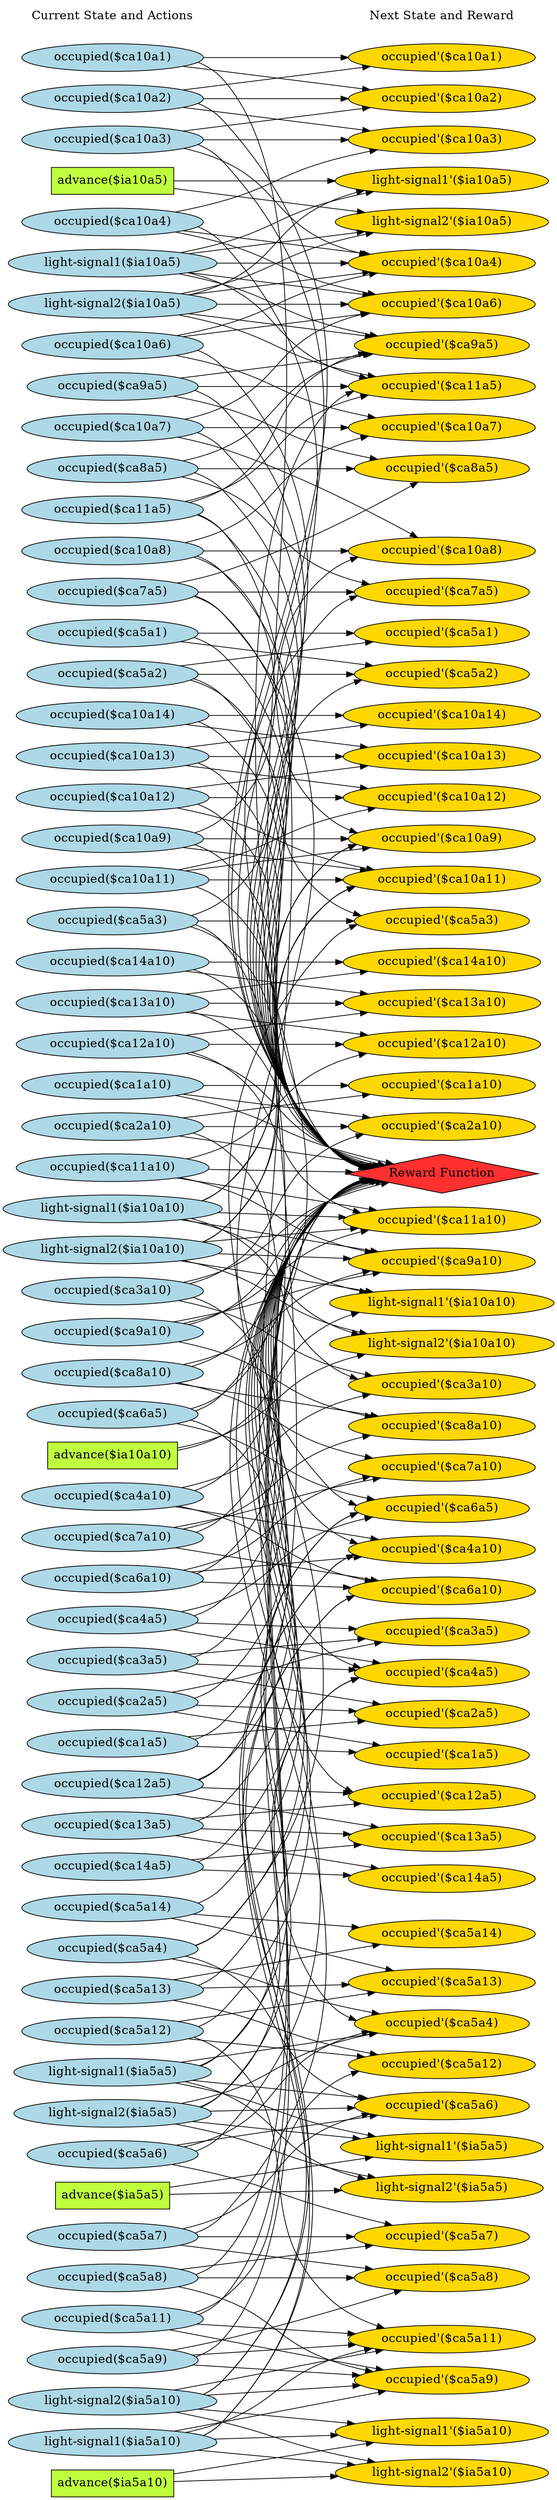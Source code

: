 digraph G {
	graph [bb="0,0,635.59,3328",
		fontname=Helvetica,
		fontsize=16,
		rankdir=LR,
		ranksep=2.00,
		ratio=auto,
		size=600
	];
	node [fontsize=16,
		label="\N"
	];
	{
		graph [rank=same];
		"occupied($ca10a4)"		 [color=black,
			fillcolor=lightblue,
			height=0.51069,
			pos="118.79,2928",
			shape=ellipse,
			style=filled,
			width=2.7106];
		"occupied($ca4a5)"		 [color=black,
			fillcolor=lightblue,
			height=0.51069,
			pos="118.79,1003",
			shape=ellipse,
			style=filled,
			width=2.5534];
		"occupied($ca5a2)"		 [color=black,
			fillcolor=lightblue,
			height=0.51069,
			pos="118.79,2488",
			shape=ellipse,
			style=filled,
			width=2.5534];
		"occupied($ca10a12)"		 [color=black,
			fillcolor=lightblue,
			height=0.51069,
			pos="118.79,2268",
			shape=ellipse,
			style=filled,
			width=2.8677];
		"occupied($ca10a3)"		 [color=black,
			fillcolor=lightblue,
			height=0.51069,
			pos="118.79,3038",
			shape=ellipse,
			style=filled,
			width=2.7106];
		"occupied($ca2a10)"		 [color=black,
			fillcolor=lightblue,
			height=0.51069,
			pos="118.79,2983",
			shape=ellipse,
			style=filled,
			width=2.7106];
		"occupied($ca7a10)"		 [color=black,
			fillcolor=lightblue,
			height=0.51069,
			pos="118.79,730",
			shape=ellipse,
			style=filled,
			width=2.7106];
		"occupied($ca10a11)"		 [color=black,
			fillcolor=lightblue,
			height=0.51069,
			pos="118.79,1223",
			shape=ellipse,
			style=filled,
			width=2.8677];
		"occupied($ca1a5)"		 [color=black,
			fillcolor=lightblue,
			height=0.51069,
			pos="118.79,457",
			shape=ellipse,
			style=filled,
			width=2.5534];
		"occupied($ca5a1)"		 [color=black,
			fillcolor=lightblue,
			height=0.51069,
			pos="118.79,2543",
			shape=ellipse,
			style=filled,
			width=2.5534];
		"occupied($ca9a10)"		 [color=black,
			fillcolor=lightblue,
			height=0.51069,
			pos="118.79,237",
			shape=ellipse,
			style=filled,
			width=2.7106];
		"occupied($ca9a5)"		 [color=black,
			fillcolor=lightblue,
			height=0.51069,
			pos="118.79,2708",
			shape=ellipse,
			style=filled,
			width=2.5534];
		"occupied($ca5a9)"		 [color=black,
			fillcolor=lightblue,
			height=0.51069,
			pos="118.79,1333",
			shape=ellipse,
			style=filled,
			width=2.5534];
		"advance($ia10a10)"		 [color=black,
			fillcolor=olivedrab1,
			height=0.5,
			pos="118.79,18",
			shape=box,
			style=filled,
			width=1.9167];
		"occupied($ca5a14)"		 [color=black,
			fillcolor=lightblue,
			height=0.51069,
			pos="118.79,2213",
			shape=ellipse,
			style=filled,
			width=2.7106];
		"occupied($ca10a6)"		 [color=black,
			fillcolor=lightblue,
			height=0.51069,
			pos="118.79,2763",
			shape=ellipse,
			style=filled,
			width=2.7106];
		"occupied($ca12a10)"		 [color=black,
			fillcolor=lightblue,
			height=0.51069,
			pos="118.79,292",
			shape=ellipse,
			style=filled,
			width=2.8677];
		"Current State and Actions"		 [color=black,
			fillcolor=white,
			height=0.5,
			pos="118.79,3310",
			shape=plaintext,
			style=bold,
			width=2.5139];
		"occupied($ca13a5)"		 [color=black,
			fillcolor=lightblue,
			height=0.51069,
			pos="118.79,1773",
			shape=ellipse,
			style=filled,
			width=2.7106];
		"occupied($ca10a14)"		 [color=black,
			fillcolor=lightblue,
			height=0.51069,
			pos="118.79,2433",
			shape=ellipse,
			style=filled,
			width=2.8677];
		"occupied($ca6a10)"		 [color=black,
			fillcolor=lightblue,
			height=0.51069,
			pos="118.79,895",
			shape=ellipse,
			style=filled,
			width=2.7106];
		"occupied($ca6a5)"		 [color=black,
			fillcolor=lightblue,
			height=0.51069,
			pos="118.79,1498",
			shape=ellipse,
			style=filled,
			width=2.5534];
		"light-signal2($ia5a5)"		 [color=black,
			fillcolor=lightblue,
			height=0.51069,
			pos="118.79,1168",
			shape=ellipse,
			style=filled,
			width=2.9856];
		"occupied($ca5a8)"		 [color=black,
			fillcolor=lightblue,
			height=0.51069,
			pos="118.79,1388",
			shape=ellipse,
			style=filled,
			width=2.5534];
		"occupied($ca14a10)"		 [color=black,
			fillcolor=lightblue,
			height=0.51069,
			pos="118.79,402",
			shape=ellipse,
			style=filled,
			width=2.8677];
		"light-signal1($ia10a5)"		 [color=black,
			fillcolor=lightblue,
			height=0.51069,
			pos="118.79,2818",
			shape=ellipse,
			style=filled,
			width=3.1427];
		"occupied($ca5a13)"		 [color=black,
			fillcolor=lightblue,
			height=0.51069,
			pos="118.79,2158",
			shape=ellipse,
			style=filled,
			width=2.7106];
		"occupied($ca10a7)"		 [color=black,
			fillcolor=lightblue,
			height=0.51069,
			pos="118.79,2323",
			shape=ellipse,
			style=filled,
			width=2.7106];
		"occupied($ca4a10)"		 [color=black,
			fillcolor=lightblue,
			height=0.51069,
			pos="118.79,1113",
			shape=ellipse,
			style=filled,
			width=2.7106];
		"occupied($ca10a13)"		 [color=black,
			fillcolor=lightblue,
			height=0.51069,
			pos="118.79,2378",
			shape=ellipse,
			style=filled,
			width=2.8677];
		"occupied($ca3a5)"		 [color=black,
			fillcolor=lightblue,
			height=0.51069,
			pos="118.79,622",
			shape=ellipse,
			style=filled,
			width=2.5534];
		"occupied($ca5a7)"		 [color=black,
			fillcolor=lightblue,
			height=0.51069,
			pos="118.79,1553",
			shape=ellipse,
			style=filled,
			width=2.5534];
		"occupied($ca5a12)"		 [color=black,
			fillcolor=lightblue,
			height=0.51069,
			pos="118.79,1938",
			shape=ellipse,
			style=filled,
			width=2.7106];
		"occupied($ca1a10)"		 [color=black,
			fillcolor=lightblue,
			height=0.51069,
			pos="118.79,3146",
			shape=ellipse,
			style=filled,
			width=2.7106];
		"occupied($ca11a5)"		 [color=black,
			fillcolor=lightblue,
			height=0.51069,
			pos="118.79,2653",
			shape=ellipse,
			style=filled,
			width=2.7106];
		"occupied($ca10a8)"		 [color=black,
			fillcolor=lightblue,
			height=0.51069,
			pos="118.79,1828",
			shape=ellipse,
			style=filled,
			width=2.7106];
		"light-signal2($ia10a5)"		 [color=black,
			fillcolor=lightblue,
			height=0.51069,
			pos="118.79,2873",
			shape=ellipse,
			style=filled,
			width=3.1427];
		"light-signal1($ia5a5)"		 [color=black,
			fillcolor=lightblue,
			height=0.51069,
			pos="118.79,1278",
			shape=ellipse,
			style=filled,
			width=2.9856];
		"light-signal2($ia5a10)"		 [color=black,
			fillcolor=lightblue,
			height=0.51069,
			pos="118.79,785",
			shape=ellipse,
			style=filled,
			width=3.1427];
		"occupied($ca5a6)"		 [color=black,
			fillcolor=lightblue,
			height=0.51069,
			pos="118.79,1608",
			shape=ellipse,
			style=filled,
			width=2.5534];
		"occupied($ca8a5)"		 [color=black,
			fillcolor=lightblue,
			height=0.51069,
			pos="118.79,2598",
			shape=ellipse,
			style=filled,
			width=2.5534];
		"occupied($ca5a11)"		 [color=black,
			fillcolor=lightblue,
			height=0.51069,
			pos="118.79,1443",
			shape=ellipse,
			style=filled,
			width=2.7106];
		"advance($ia5a5)"		 [color=black,
			fillcolor=olivedrab1,
			height=0.5,
			pos="118.79,949",
			shape=box,
			style=filled,
			width=1.6944];
		"occupied($ca8a10)"		 [color=black,
			fillcolor=lightblue,
			height=0.51069,
			pos="118.79,567",
			shape=ellipse,
			style=filled,
			width=2.7106];
		"occupied($ca10a9)"		 [color=black,
			fillcolor=lightblue,
			height=0.51069,
			pos="118.79,1058",
			shape=ellipse,
			style=filled,
			width=2.7106];
		"light-signal2($ia10a10)"		 [color=black,
			fillcolor=lightblue,
			height=0.51069,
			pos="118.79,72",
			shape=ellipse,
			style=filled,
			width=3.2998];
		"occupied($ca14a5)"		 [color=black,
			fillcolor=lightblue,
			height=0.51069,
			pos="118.79,1718",
			shape=ellipse,
			style=filled,
			width=2.7106];
		"light-signal1($ia5a10)"		 [color=black,
			fillcolor=lightblue,
			height=0.51069,
			pos="118.79,840",
			shape=ellipse,
			style=filled,
			width=3.1427];
		"occupied($ca11a10)"		 [color=black,
			fillcolor=lightblue,
			height=0.51069,
			pos="118.79,182",
			shape=ellipse,
			style=filled,
			width=2.8677];
		"advance($ia5a10)"		 [color=black,
			fillcolor=olivedrab1,
			height=0.5,
			pos="118.79,676",
			shape=box,
			style=filled,
			width=1.8056];
		"occupied($ca2a5)"		 [color=black,
			fillcolor=lightblue,
			height=0.51069,
			pos="118.79,512",
			shape=ellipse,
			style=filled,
			width=2.5534];
		"occupied($ca5a4)"		 [color=black,
			fillcolor=lightblue,
			height=0.51069,
			pos="118.79,1663",
			shape=ellipse,
			style=filled,
			width=2.5534];
		"advance($ia10a5)"		 [color=black,
			fillcolor=olivedrab1,
			height=0.5,
			pos="118.79,3092",
			shape=box,
			style=filled,
			width=1.8056];
		"occupied($ca10a1)"		 [color=black,
			fillcolor=lightblue,
			height=0.51069,
			pos="118.79,3256",
			shape=ellipse,
			style=filled,
			width=2.7106];
		"occupied($ca13a10)"		 [color=black,
			fillcolor=lightblue,
			height=0.51069,
			pos="118.79,347",
			shape=ellipse,
			style=filled,
			width=2.8677];
		"occupied($ca3a10)"		 [color=black,
			fillcolor=lightblue,
			height=0.51069,
			pos="118.79,1883",
			shape=ellipse,
			style=filled,
			width=2.7106];
		"occupied($ca12a5)"		 [color=black,
			fillcolor=lightblue,
			height=0.51069,
			pos="118.79,2103",
			shape=ellipse,
			style=filled,
			width=2.7106];
		"occupied($ca5a3)"		 [color=black,
			fillcolor=lightblue,
			height=0.51069,
			pos="118.79,2048",
			shape=ellipse,
			style=filled,
			width=2.5534];
		"light-signal1($ia10a10)"		 [color=black,
			fillcolor=lightblue,
			height=0.51069,
			pos="118.79,127",
			shape=ellipse,
			style=filled,
			width=3.2998];
		"occupied($ca10a2)"		 [color=black,
			fillcolor=lightblue,
			height=0.51069,
			pos="118.79,3201",
			shape=ellipse,
			style=filled,
			width=2.7106];
		"occupied($ca7a5)"		 [color=black,
			fillcolor=lightblue,
			height=0.51069,
			pos="118.79,1993",
			shape=ellipse,
			style=filled,
			width=2.5534];
	}
	{
		graph [rank=same];
		"occupied'($ca2a10)"		 [color=black,
			fillcolor=gold1,
			height=0.51069,
			pos="508.59,2983",
			shape=ellipse,
			style=filled,
			width=2.7695];
		"occupied'($ca12a5)"		 [color=black,
			fillcolor=gold1,
			height=0.51069,
			pos="508.59,2103",
			shape=ellipse,
			style=filled,
			width=2.7695];
		"occupied'($ca10a3)"		 [color=black,
			fillcolor=gold1,
			height=0.51069,
			pos="508.59,3038",
			shape=ellipse,
			style=filled,
			width=2.7695];
		"occupied'($ca12a10)"		 [color=black,
			fillcolor=gold1,
			height=0.51069,
			pos="508.59,292",
			shape=ellipse,
			style=filled,
			width=2.9266];
		"light-signal2'($ia5a5)"		 [color=black,
			fillcolor=gold1,
			height=0.51069,
			pos="508.59,1154",
			shape=ellipse,
			style=filled,
			width=3.0445];
		"Next State and Reward"		 [color=black,
			fillcolor=white,
			height=0.5,
			pos="508.59,3310",
			shape=plaintext,
			style=bold,
			width=2.25];
		"occupied'($ca5a2)"		 [color=black,
			fillcolor=gold1,
			height=0.51069,
			pos="508.59,2488",
			shape=ellipse,
			style=filled,
			width=2.6124];
		"occupied'($ca4a5)"		 [color=black,
			fillcolor=gold1,
			height=0.51069,
			pos="508.59,1209",
			shape=ellipse,
			style=filled,
			width=2.6124];
		"occupied'($ca4a10)"		 [color=black,
			fillcolor=gold1,
			height=0.51069,
			pos="508.59,1044",
			shape=ellipse,
			style=filled,
			width=2.7695];
		"occupied'($ca10a2)"		 [color=black,
			fillcolor=gold1,
			height=0.51069,
			pos="508.59,3201",
			shape=ellipse,
			style=filled,
			width=2.7695];
		"light-signal2'($ia10a10)"		 [color=black,
			fillcolor=gold1,
			height=0.51069,
			pos="508.59,31",
			shape=ellipse,
			style=filled,
			width=3.3588];
		"occupied'($ca5a1)"		 [color=black,
			fillcolor=gold1,
			height=0.51069,
			pos="508.59,2543",
			shape=ellipse,
			style=filled,
			width=2.6124];
		"occupied'($ca1a5)"		 [color=black,
			fillcolor=gold1,
			height=0.51069,
			pos="508.59,457",
			shape=ellipse,
			style=filled,
			width=2.6124];
		"light-signal2'($ia10a5)"		 [color=black,
			fillcolor=gold1,
			height=0.51069,
			pos="508.59,2873",
			shape=ellipse,
			style=filled,
			width=3.2016];
		"occupied'($ca2a5)"		 [color=black,
			fillcolor=gold1,
			height=0.51069,
			pos="508.59,512",
			shape=ellipse,
			style=filled,
			width=2.6124];
		"occupied'($ca5a4)"		 [color=black,
			fillcolor=gold1,
			height=0.51069,
			pos="508.59,1594",
			shape=ellipse,
			style=filled,
			width=2.6124];
		"light-signal1'($ia10a10)"		 [color=black,
			fillcolor=gold1,
			height=0.51069,
			pos="508.59,86",
			shape=ellipse,
			style=filled,
			width=3.3588];
		"occupied'($ca9a10)"		 [color=black,
			fillcolor=gold1,
			height=0.51069,
			pos="508.59,223",
			shape=ellipse,
			style=filled,
			width=2.7695];
		"occupied'($ca13a10)"		 [color=black,
			fillcolor=gold1,
			height=0.51069,
			pos="508.59,347",
			shape=ellipse,
			style=filled,
			width=2.9266];
		"occupied'($ca10a4)"		 [color=black,
			fillcolor=gold1,
			height=0.51069,
			pos="508.59,2818",
			shape=ellipse,
			style=filled,
			width=2.7695];
		"occupied'($ca5a3)"		 [color=black,
			fillcolor=gold1,
			height=0.51069,
			pos="508.59,2048",
			shape=ellipse,
			style=filled,
			width=2.6124];
		"occupied'($ca5a11)"		 [color=black,
			fillcolor=gold1,
			height=0.51069,
			pos="508.59,1319",
			shape=ellipse,
			style=filled,
			width=2.7695];
		"occupied'($ca7a5)"		 [color=black,
			fillcolor=gold1,
			height=0.51069,
			pos="508.59,1993",
			shape=ellipse,
			style=filled,
			width=2.6124];
		"occupied'($ca7a10)"		 [color=black,
			fillcolor=gold1,
			height=0.51069,
			pos="508.59,695",
			shape=ellipse,
			style=filled,
			width=2.7695];
		"light-signal1'($ia5a10)"		 [color=black,
			fillcolor=gold1,
			height=0.51069,
			pos="508.59,805",
			shape=ellipse,
			style=filled,
			width=3.2016];
		"occupied'($ca10a14)"		 [color=black,
			fillcolor=gold1,
			height=0.51069,
			pos="508.59,2433",
			shape=ellipse,
			style=filled,
			width=2.9266];
		"occupied'($ca10a7)"		 [color=black,
			fillcolor=gold1,
			height=0.51069,
			pos="508.59,2323",
			shape=ellipse,
			style=filled,
			width=2.7695];
		"Reward Function"		 [color=black,
			fillcolor=firebrick1,
			height=0.72222,
			pos="508.59,1711",
			shape=diamond,
			style=filled,
			width=3.5278];
		"occupied'($ca1a10)"		 [color=black,
			fillcolor=gold1,
			height=0.51069,
			pos="508.59,3119",
			shape=ellipse,
			style=filled,
			width=2.7695];
		"occupied'($ca5a6)"		 [color=black,
			fillcolor=gold1,
			height=0.51069,
			pos="508.59,1484",
			shape=ellipse,
			style=filled,
			width=2.6124];
		"occupied'($ca11a10)"		 [color=black,
			fillcolor=gold1,
			height=0.51069,
			pos="508.59,168",
			shape=ellipse,
			style=filled,
			width=2.9266];
		"occupied'($ca8a5)"		 [color=black,
			fillcolor=gold1,
			height=0.51069,
			pos="508.59,2598",
			shape=ellipse,
			style=filled,
			width=2.6124];
		"occupied'($ca5a12)"		 [color=black,
			fillcolor=gold1,
			height=0.51069,
			pos="508.59,1938",
			shape=ellipse,
			style=filled,
			width=2.7695];
		"occupied'($ca13a5)"		 [color=black,
			fillcolor=gold1,
			height=0.51069,
			pos="508.59,1773",
			shape=ellipse,
			style=filled,
			width=2.7695];
		"occupied'($ca10a6)"		 [color=black,
			fillcolor=gold1,
			height=0.51069,
			pos="508.59,2763",
			shape=ellipse,
			style=filled,
			width=2.7695];
		"occupied'($ca10a13)"		 [color=black,
			fillcolor=gold1,
			height=0.51069,
			pos="508.59,2378",
			shape=ellipse,
			style=filled,
			width=2.9266];
		"light-signal2'($ia5a10)"		 [color=black,
			fillcolor=gold1,
			height=0.51069,
			pos="508.59,750",
			shape=ellipse,
			style=filled,
			width=3.2016];
		"occupied'($ca3a10)"		 [color=black,
			fillcolor=gold1,
			height=0.51069,
			pos="508.59,1883",
			shape=ellipse,
			style=filled,
			width=2.7695];
		"occupied'($ca5a13)"		 [color=black,
			fillcolor=gold1,
			height=0.51069,
			pos="508.59,2158",
			shape=ellipse,
			style=filled,
			width=2.7695];
		"occupied'($ca9a5)"		 [color=black,
			fillcolor=gold1,
			height=0.51069,
			pos="508.59,2708",
			shape=ellipse,
			style=filled,
			width=2.6124];
		"occupied'($ca5a9)"		 [color=black,
			fillcolor=gold1,
			height=0.51069,
			pos="508.59,1264",
			shape=ellipse,
			style=filled,
			width=2.6124];
		"occupied'($ca6a10)"		 [color=black,
			fillcolor=gold1,
			height=0.51069,
			pos="508.59,860",
			shape=ellipse,
			style=filled,
			width=2.7695];
		"occupied'($ca10a12)"		 [color=black,
			fillcolor=gold1,
			height=0.51069,
			pos="508.59,2268",
			shape=ellipse,
			style=filled,
			width=2.9266];
		"occupied'($ca10a1)"		 [color=black,
			fillcolor=gold1,
			height=0.51069,
			pos="508.59,3256",
			shape=ellipse,
			style=filled,
			width=2.7695];
		"occupied'($ca5a14)"		 [color=black,
			fillcolor=gold1,
			height=0.51069,
			pos="508.59,2213",
			shape=ellipse,
			style=filled,
			width=2.7695];
		"occupied'($ca14a5)"		 [color=black,
			fillcolor=gold1,
			height=0.51069,
			pos="508.59,1649",
			shape=ellipse,
			style=filled,
			width=2.7695];
		"occupied'($ca10a9)"		 [color=black,
			fillcolor=gold1,
			height=0.51069,
			pos="508.59,934",
			shape=ellipse,
			style=filled,
			width=2.7695];
		"occupied'($ca6a5)"		 [color=black,
			fillcolor=gold1,
			height=0.51069,
			pos="508.59,1374",
			shape=ellipse,
			style=filled,
			width=2.6124];
		"occupied'($ca5a8)"		 [color=black,
			fillcolor=gold1,
			height=0.51069,
			pos="508.59,1429",
			shape=ellipse,
			style=filled,
			width=2.6124];
		"occupied'($ca10a8)"		 [color=black,
			fillcolor=gold1,
			height=0.51069,
			pos="508.59,1828",
			shape=ellipse,
			style=filled,
			width=2.7695];
		"occupied'($ca10a11)"		 [color=black,
			fillcolor=gold1,
			height=0.51069,
			pos="508.59,989",
			shape=ellipse,
			style=filled,
			width=2.9266];
		"light-signal1'($ia10a5)"		 [color=black,
			fillcolor=gold1,
			height=0.51069,
			pos="508.59,2928",
			shape=ellipse,
			style=filled,
			width=3.2016];
		"occupied'($ca11a5)"		 [color=black,
			fillcolor=gold1,
			height=0.51069,
			pos="508.59,2653",
			shape=ellipse,
			style=filled,
			width=2.7695];
		"occupied'($ca8a10)"		 [color=black,
			fillcolor=gold1,
			height=0.51069,
			pos="508.59,567",
			shape=ellipse,
			style=filled,
			width=2.7695];
		"occupied'($ca14a10)"		 [color=black,
			fillcolor=gold1,
			height=0.51069,
			pos="508.59,402",
			shape=ellipse,
			style=filled,
			width=2.9266];
		"occupied'($ca3a5)"		 [color=black,
			fillcolor=gold1,
			height=0.51069,
			pos="508.59,622",
			shape=ellipse,
			style=filled,
			width=2.6124];
		"light-signal1'($ia5a5)"		 [color=black,
			fillcolor=gold1,
			height=0.51069,
			pos="508.59,1099",
			shape=ellipse,
			style=filled,
			width=3.0445];
		"occupied'($ca5a7)"		 [color=black,
			fillcolor=gold1,
			height=0.51069,
			pos="508.59,1539",
			shape=ellipse,
			style=filled,
			width=2.6124];
	}
	"occupied($ca10a4)" -> "occupied'($ca10a3)"	 [color=black,
		pos="e,439.46,3024.7 184.07,2941.7 201.55,2945.9 220.4,2950.8 237.59,2956 302.97,2975.9 316.06,2990.5 381.59,3010 396.98,3014.6 413.62,\
3018.8 429.61,3022.5",
		style=solid];
	"occupied($ca10a4)" -> "occupied'($ca10a4)"	 [color=black,
		pos="e,439.46,2831.3 184.07,2914.3 201.55,2910.1 220.4,2905.2 237.59,2900 302.97,2880.1 316.06,2865.5 381.59,2846 396.98,2841.4 413.62,\
2837.2 429.61,2833.5",
		style=solid];
	"occupied($ca10a4)" -> "Reward Function"	 [pos="e,423.73,1719.6 207.29,2920.1 218.77,2915.6 229.38,2909.2 237.59,2900 582.57,2515.1 43.895,2137.3 381.59,1746 390.33,1735.9 401.74,\
1728.5 414.11,1723.3"];
	"occupied($ca10a4)" -> "occupied'($ca10a6)"	 [color=black,
		pos="e,430.9,2774.5 192.11,2915.8 207.53,2911.8 223.42,2906.7 237.59,2900 310.19,2865.8 308.74,2824.7 381.59,2791 393.94,2785.3 407.53,\
2780.7 421.07,2777",
		style=solid];
	"occupied($ca4a5)" -> "occupied'($ca4a5)"	 [color=black,
		pos="e,429.33,1199.1 193.59,1013.7 208.76,1017.8 224.18,1023.3 237.59,1031 317.81,1076.9 301.03,1135.7 381.59,1181 393.18,1187.5 406.18,\
1192.5 419.3,1196.4",
		style=solid];
	"occupied($ca4a5)" -> "Reward Function"	 [pos="e,425.61,1701.9 203.24,1010.5 216.06,1014.9 228.14,1021.4 237.59,1031 443.85,1240.1 179.29,1463 381.59,1676 391.09,1686 403.18,1693.2 \
416.09,1698.4"];
	"occupied($ca4a5)" -> "occupied'($ca6a5)"	 [color=black,
		pos="e,422.7,1366.4 200.12,1011.7 213.65,1016 226.79,1022.1 237.59,1031 356.54,1128.7 261.93,1249.2 381.59,1346 390.84,1353.5 401.68,\
1359.1 413.05,1363.2",
		style=solid];
	"occupied($ca4a5)" -> "occupied'($ca3a5)"	 [color=black,
		pos="e,442.4,635.21 200.95,994.65 214.16,990.53 226.98,984.57 237.59,976 355.15,881.05 270.18,770.09 381.59,668 395.99,654.8 414.48,645.32 \
432.83,638.53",
		style=solid];
	"occupied($ca5a2)" -> "occupied'($ca5a2)"	 [color=black,
		pos="e,414.44,2488 211.2,2488 269.1,2488 344.1,2488 404.17,2488",
		style=solid];
	"occupied($ca5a2)" -> "occupied'($ca5a1)"	 [color=black,
		pos="e,432.06,2532.3 194.56,2498.6 259.57,2507.8 353.73,2521.2 421.79,2530.8",
		style=solid];
	"occupied($ca5a2)" -> "occupied'($ca5a3)"	 [color=black,
		pos="e,421.49,2055.1 201.25,2479.7 214.51,2475.4 227.26,2469.1 237.59,2460 374.3,2339.4 244,2195.5 381.59,2076 390.35,2068.4 400.73,2062.7 \
411.71,2058.5",
		style=solid];
	"occupied($ca5a2)" -> "Reward Function"	 [pos="e,425.09,1720.1 203.41,2480.7 216.2,2476.3 228.24,2469.7 237.59,2460 462.53,2227.2 161.06,1983 381.59,1746 390.92,1736 402.86,1728.7 \
415.65,1723.5"];
	"occupied($ca10a12)" -> "Reward Function"	 [pos="e,427.17,1720.4 207.23,2258.4 218.44,2254.1 228.98,2248.2 237.59,2240 403.31,2082.4 218.85,1906.7 381.59,1746 391.6,1736.1 404.14,\
1729 417.41,1723.8"];
	"occupied($ca10a12)" -> "occupied'($ca10a13)"	 [color=black,
		pos="e,437.82,2364.3 185.61,2282.1 202.65,2286.2 220.9,2290.9 237.59,2296 302.97,2315.9 316.06,2330.5 381.59,2350 396.39,2354.4 412.35,\
2358.5 427.78,2362",
		style=solid];
	"occupied($ca10a12)" -> "occupied'($ca10a12)"	 [color=black,
		pos="e,402.93,2268 222.19,2268 274.58,2268 338.53,2268 392.6,2268",
		style=solid];
	"occupied($ca10a12)" -> "occupied'($ca10a11)"	 [color=black,
		pos="e,412.13,996.64 209.69,2259.2 220.26,2254.7 229.97,2248.6 237.59,2240 601.48,1831.2 14.704,1423.1 381.59,1017 387.65,1010.3 394.92,\
1005 402.88,1000.9",
		style=solid];
	"occupied($ca10a3)" -> "occupied'($ca10a3)"	 [color=black,
		pos="e,408.6,3038 216.65,3038 271.89,3038 341.28,3038 398.44,3038",
		style=solid];
	"occupied($ca10a3)" -> "occupied'($ca10a2)"	 [color=black,
		pos="e,466.54,3184.3 189.93,3050.6 205.86,3054.4 222.52,3059.2 237.59,3065 306.08,3091.5 315.86,3113.3 381.59,3146 406.09,3158.2 433.93,\
3170.5 457.2,3180.4",
		style=solid];
	"occupied($ca10a3)" -> "occupied'($ca10a4)"	 [color=black,
		pos="e,425.74,2828.3 196.95,3026.9 211.08,3022.9 225.25,3017.4 237.59,3010 320.69,2960 298.12,2895.4 381.59,2846 392.16,2839.7 403.99,\
2834.9 416.05,2831.1",
		style=solid];
	"occupied($ca10a3)" -> "Reward Function"	 [pos="e,423.3,1719.7 207.38,3030.1 218.85,3025.7 229.43,3019.2 237.59,3010 612.71,2587 14.475,2176 381.59,1746 390.22,1735.9 401.5,1728.6 \
413.76,1723.3"];
	"occupied($ca2a10)" -> "occupied'($ca2a10)"	 [color=black,
		pos="e,408.6,2983 216.65,2983 271.89,2983 341.28,2983 398.44,2983",
		style=solid];
	"occupied($ca2a10)" -> "Reward Function"	 [pos="e,423.35,1719.7 207.34,2975.1 218.81,2970.6 229.41,2964.2 237.59,2955 597.64,2551 29.189,2156.7 381.59,1746 390.25,1735.9 401.54,\
1728.6 413.81,1723.3"];
	"occupied($ca2a10)" -> "occupied'($ca1a10)"	 [color=black,
		pos="e,467.59,3102.2 184.76,2996.6 202.07,3000.8 220.66,3005.6 237.59,3011 280.13,3024.5 392.7,3070.9 458.27,3098.3",
		style=solid];
	"occupied($ca2a10)" -> "occupied'($ca3a10)"	 [color=black,
		pos="e,415.45,1889.6 206.89,2975.1 218.5,2970.6 229.25,2964.2 237.59,2955 552.47,2608.2 64.169,2255.4 381.59,1911 388.48,1903.5 396.88,\
1897.8 406.05,1893.5",
		style=solid];
	"occupied($ca7a10)" -> "occupied'($ca7a10)"	 [color=black,
		pos="e,418.72,703.02 207.31,722.1 267.09,716.71 346.41,709.55 408.51,703.94",
		style=solid];
	"occupied($ca7a10)" -> "Reward Function"	 [pos="e,424.36,1702.2 206.74,738.05 218.37,742.5 229.17,748.9 237.59,758 518.04,1061.2 106.88,1367.6 381.59,1676 390.55,1686.1 402.14,\
1693.3 414.64,1698.6"];
	"occupied($ca7a10)" -> "occupied'($ca6a10)"	 [color=black,
		pos="e,435.71,847.36 187.59,743.16 204.18,747.19 221.72,752.13 237.59,758 305.08,782.95 313.91,807.55 381.59,832 395.68,837.09 411,841.43 \
425.95,845.07",
		style=solid];
	"occupied($ca7a10)" -> "occupied'($ca8a10)"	 [color=black,
		pos="e,430.93,578.59 193.64,718.06 208.57,714.28 223.88,709.36 237.59,703 310.16,669.33 308.91,628.43 381.59,595 393.96,589.31 407.55,\
584.75 421.09,581.09",
		style=solid];
	"occupied($ca10a11)" -> "Reward Function"	 [pos="e,428.21,1701.4 206.61,1232.8 217.98,1237.1 228.73,1242.9 237.59,1251 385.03,1385.3 236.69,1539 381.59,1676 392.04,1685.9 405.04,\
1693 418.69,1698.2"];
	"occupied($ca10a11)" -> "occupied'($ca10a12)"	 [color=black,
		pos="e,412.67,2260.3 209.18,1231.9 219.9,1236.3 229.78,1242.5 237.59,1251 537.43,1578.7 79.345,1914.5 381.59,2240 387.79,2246.7 395.21,\
2251.9 403.29,2256.1",
		style=solid];
	"occupied($ca10a11)" -> "occupied'($ca10a9)"	 [color=black,
		pos="e,422.31,943.22 202.31,1212.2 214.86,1208.1 227.11,1202.6 237.59,1195 336.29,1123.7 282.36,1032.5 381.59,962 390.91,955.37 401.53,\
950.28 412.55,946.36",
		style=solid];
	"occupied($ca10a11)" -> "occupied'($ca10a11)"	 [color=black,
		pos="e,422.51,999.69 199.66,1211.6 212.95,1207.6 226.12,1202.2 237.59,1195 323.69,1140.8 295.08,1070.6 381.59,1017 391.16,1011.1 401.84,\
1006.4 412.81,1002.7",
		style=solid];
	"occupied($ca1a5)" -> "occupied'($ca1a5)"	 [color=black,
		pos="e,414.44,457 211.2,457 269.1,457 344.1,457 404.17,457",
		style=solid];
	"occupied($ca1a5)" -> "occupied'($ca2a5)"	 [color=black,
		pos="e,432.06,501.29 194.56,467.6 259.57,476.82 353.73,490.18 421.79,499.83",
		style=solid];
	"occupied($ca1a5)" -> "Reward Function"	 [pos="e,423.37,1702.3 204.36,463.8 216.97,468.3 228.7,475.04 237.59,485 592.71,882.72 34.003,1271.7 381.59,1676 390.26,1686.1 401.55,1693.4 \
413.82,1698.6"];
	"occupied($ca5a1)" -> "occupied'($ca5a2)"	 [color=black,
		pos="e,432.06,2498.7 194.56,2532.4 259.57,2523.2 353.73,2509.8 421.79,2500.2",
		style=solid];
	"occupied($ca5a1)" -> "occupied'($ca5a1)"	 [color=black,
		pos="e,414.44,2543 211.2,2543 269.1,2543 344.1,2543 404.17,2543",
		style=solid];
	"occupied($ca5a1)" -> "Reward Function"	 [pos="e,424.96,1719.9 203.52,2535.8 216.31,2531.4 228.31,2524.7 237.59,2515 477.46,2263.3 146.49,2002.2 381.59,1746 390.85,1735.9 402.75,\
1728.6 415.53,1723.4"];
	"occupied($ca9a10)" -> "occupied'($ca9a10)"	 [color=black,
		pos="e,410.57,226.5 215.16,233.56 271.22,231.53 342.25,228.97 400.27,226.87",
		style=solid];
	"occupied($ca9a10)" -> "Reward Function"	 [pos="e,423.19,1702.4 207.48,244.77 218.93,249.27 229.48,255.75 237.59,265 653.04,739.1 -24.881,1194.2 381.59,1676 390.16,1686.2 401.41,\
1693.5 413.66,1698.8"];
	"occupied($ca9a10)" -> "occupied'($ca11a10)"	 [color=black,
		pos="e,434.1,181.08 190.47,224.42 256.27,212.72 354.39,195.26 424.04,182.87",
		style=solid];
	"occupied($ca9a10)" -> "occupied'($ca8a10)"	 [color=black,
		pos="e,420.83,558.17 201.56,246.8 214.48,250.97 227.04,256.81 237.59,265 346.26,349.36 272.3,455.44 381.59,539 390.47,545.79 400.67,551 \
411.35,554.98",
		style=solid];
	"occupied($ca9a5)" -> "Reward Function"	 [pos="e,424.33,1719.8 204.09,2701 216.73,2696.5 228.54,2689.8 237.59,2680 522.41,2371.3 102.62,2060 381.59,1746 390.54,1735.9 402.12,1728.6 \
414.62,1723.4"];
	"occupied($ca9a5)" -> "occupied'($ca8a5)"	 [color=black,
		pos="e,441.42,2610.9 182.54,2694.6 200.45,2690.4 219.89,2685.4 237.59,2680 302.97,2660.1 316.06,2645.5 381.59,2626 397.51,2621.3 414.77,\
2616.9 431.27,2613.2",
		style=solid];
	"occupied($ca9a5)" -> "occupied'($ca9a5)"	 [color=black,
		pos="e,414.44,2708 211.2,2708 269.1,2708 344.1,2708 404.17,2708",
		style=solid];
	"occupied($ca9a5)" -> "occupied'($ca11a5)"	 [color=black,
		pos="e,429.05,2664.1 194.56,2697.4 258.62,2688.3 351.01,2675.2 418.81,2665.6",
		style=solid];
	"occupied($ca5a9)" -> "occupied'($ca5a11)"	 [color=black,
		pos="e,410.67,1322.5 209.74,1329.8 266.63,1327.7 340.48,1325 400.41,1322.9",
		style=solid];
	"occupied($ca5a9)" -> "Reward Function"	 [pos="e,430.73,1700.9 200.12,1341.7 213.65,1346 226.79,1352.1 237.59,1361 356.54,1458.7 264.5,1576.1 381.59,1676 392.88,1685.6 406.63,\
1692.6 420.84,1697.7"];
	"occupied($ca5a9)" -> "occupied'($ca5a9)"	 [color=black,
		pos="e,438.53,1276.3 188.23,1320.8 255.38,1308.9 357.7,1290.7 428.35,1278.1",
		style=solid];
	"occupied($ca5a9)" -> "occupied'($ca5a8)"	 [color=black,
		pos="e,443.98,1415.5 179.83,1346.8 198.38,1351.2 218.86,1356.2 237.59,1361 301.91,1377.6 317.15,1384.9 381.59,1401 398.49,1405.2 416.75,\
1409.5 433.97,1413.3",
		style=solid];
	"advance($ia10a10)" -> "light-signal2'($ia10a10)"	 [color=black,
		pos="e,390.43,27.072 188.23,20.294 241.27,22.072 316.27,24.586 380.26,26.732",
		style=solid];
	"advance($ia10a10)" -> "light-signal1'($ia10a10)"	 [color=black,
		pos="e,428.47,72.127 188.23,30.001 252.27,41.23 348.31,58.07 418.34,70.35",
		style=solid];
	"occupied($ca5a14)" -> "Reward Function"	 [pos="e,427.8,1720.6 204.28,2204.1 216.52,2199.8 228.15,2193.7 237.59,2185 388.72,2046 233.09,1887.8 381.59,1746 391.93,1736.1 404.8,1729 \
418.34,1723.8"];
	"occupied($ca5a14)" -> "occupied'($ca5a13)"	 [color=black,
		pos="e,429.18,2169.1 197.34,2202 261.36,2192.9 352.23,2180 419.08,2170.6",
		style=solid];
	"occupied($ca5a14)" -> "occupied'($ca5a14)"	 [color=black,
		pos="e,408.6,2213 216.65,2213 271.89,2213 341.28,2213 398.44,2213",
		style=solid];
	"occupied($ca10a6)" -> "occupied'($ca10a4)"	 [color=black,
		pos="e,429.18,2806.9 197.34,2774 261.36,2783.1 352.23,2796 419.08,2805.4",
		style=solid];
	"occupied($ca10a6)" -> "occupied'($ca10a7)"	 [color=black,
		pos="e,418.57,2331.1 203.67,2753.9 216.06,2749.6 227.89,2743.6 237.59,2735 374.3,2614.4 244,2470.5 381.59,2351 389.6,2344 398.96,2338.7 \
408.9,2334.6",
		style=solid];
	"occupied($ca10a6)" -> "Reward Function"	 [pos="e,423.93,1719.8 206.83,2755 218.45,2750.6 229.22,2744.1 237.59,2735 537.43,2407.3 87.956,2079.3 381.59,1746 390.44,1736 401.9,1728.7 \
414.29,1723.4"];
	"occupied($ca10a6)" -> "occupied'($ca10a6)"	 [color=black,
		pos="e,408.6,2763 216.65,2763 271.89,2763 341.28,2763 398.44,2763",
		style=solid];
	"occupied($ca12a10)" -> "occupied'($ca12a10)"	 [color=black,
		pos="e,402.93,292 222.19,292 274.58,292 338.53,292 392.6,292",
		style=solid];
	"occupied($ca12a10)" -> "occupied'($ca13a10)"	 [color=black,
		pos="e,426.34,335.48 200.15,303.4 263.13,312.33 350.81,324.76 416.42,334.07",
		style=solid];
	"occupied($ca12a10)" -> "Reward Function"	 [pos="e,423.23,1702.4 209.78,300.75 220.34,305.19 230.02,311.4 237.59,320 637.95,774.99 -10.151,1213.6 381.59,1676 390.18,1686.1 401.44,\
1693.5 413.69,1698.8"];
	"occupied($ca12a10)" -> "occupied'($ca11a10)"	 [color=black,
		pos="e,435.19,181.2 188.08,278.31 204.48,274.33 221.82,269.53 237.59,264 304.38,240.58 314.63,218.93 381.59,196 395.45,191.25 410.46,\
187.1 425.12,183.55",
		style=solid];
	"Current State and Actions" -> "Next State and Reward"	 [color=black,
		pos="e,427.35,3310 209.74,3310 272.05,3310 354.7,3310 417.12,3310",
		style=invis];
	"occupied($ca13a5)" -> "occupied'($ca12a5)"	 [color=black,
		pos="e,420.83,2094.2 201.56,1782.8 214.48,1787 227.04,1792.8 237.59,1801 346.26,1885.4 272.3,1991.4 381.59,2075 390.47,2081.8 400.67,\
2087 411.35,2091",
		style=solid];
	"occupied($ca13a5)" -> "Reward Function"	 [pos="e,436.63,1722.3 193.65,1761.2 260.25,1750.5 358.02,1734.9 426.71,1723.9"];
	"occupied($ca13a5)" -> "occupied'($ca13a5)"	 [color=black,
		pos="e,408.6,1773 216.65,1773 271.89,1773 341.28,1773 398.44,1773",
		style=solid];
	"occupied($ca13a5)" -> "occupied'($ca14a5)"	 [color=black,
		pos="e,435.16,1661.5 186.55,1759.7 203.41,1755.7 221.34,1750.7 237.59,1745 304.49,1721.3 314.43,1698.9 381.59,1676 395.44,1671.3 410.43,\
1667.2 425.09,1663.8",
		style=solid];
	"occupied($ca10a14)" -> "occupied'($ca10a14)"	 [color=black,
		pos="e,402.93,2433 222.19,2433 274.58,2433 338.53,2433 392.6,2433",
		style=solid];
	"occupied($ca10a14)" -> "Reward Function"	 [pos="e,425.57,1720.1 208.34,2423.7 219.25,2419.4 229.41,2413.3 237.59,2405 447.64,2191.1 175.6,1963.8 381.59,1746 391.07,1736 403.14,\
1728.7 416.05,1723.5"];
	"occupied($ca10a14)" -> "occupied'($ca10a13)"	 [color=black,
		pos="e,426.34,2389.5 200.15,2421.6 263.13,2412.7 350.81,2400.2 416.42,2390.9",
		style=solid];
	"occupied($ca6a10)" -> "occupied'($ca4a10)"	 [color=black,
		pos="e,432.58,1032 191.77,907.25 207.21,911.05 223.2,915.89 237.59,922 307.93,951.89 311.15,986.34 381.59,1016 394.47,1021.4 408.55,1025.9 \
422.48,1029.5",
		style=solid];
	"occupied($ca6a10)" -> "occupied'($ca7a10)"	 [color=black,
		pos="e,427.14,705.74 195.33,883.58 209.9,879.6 224.65,874.23 237.59,867 316.61,822.86 302.25,766.55 381.59,723 392.59,716.96 404.82,712.22 \
417.2,708.5",
		style=solid];
	"occupied($ca6a10)" -> "Reward Function"	 [pos="e,424.99,1702 207.33,902.86 218.66,907.17 229.22,913.31 237.59,922 474.37,1167.6 150.47,1425 381.59,1676 390.87,1686.1 402.78,1693.4 \
415.56,1698.6"];
	"occupied($ca6a10)" -> "occupied'($ca6a10)"	 [color=black,
		pos="e,418.72,868.02 207.31,887.1 267.09,881.71 346.41,874.55 408.51,868.94",
		style=solid];
	"occupied($ca6a5)" -> "occupied'($ca4a5)"	 [color=black,
		pos="e,424.95,1217.5 198.01,1488.5 212.05,1484.4 225.91,1478.4 237.59,1470 336.29,1398.7 282.36,1307.5 381.59,1237 391.68,1229.8 403.28,\
1224.4 415.27,1220.4",
		style=solid];
	"occupied($ca6a5)" -> "occupied'($ca7a5)"	 [color=black,
		pos="e,420.83,1986.1 201.87,1506.1 214.99,1510.4 227.53,1516.8 237.59,1526 388.72,1665 229.43,1827.1 381.59,1965 390.13,1972.7 400.32,\
1978.5 411.16,1982.8",
		style=solid];
	"occupied($ca6a5)" -> "Reward Function"	 [pos="e,439.16,1699.1 193.59,1508.7 208.76,1512.8 224.18,1518.3 237.59,1526 317.81,1571.9 302.25,1628.6 381.59,1676 396.17,1684.7 412.99,\
1691.3 429.5,1696.3"];
	"occupied($ca6a5)" -> "occupied'($ca6a5)"	 [color=black,
		pos="e,438.81,1386.4 184.68,1485.1 202.08,1481 220.73,1475.9 237.59,1470 304.38,1446.6 314.63,1424.9 381.59,1402 396.69,1396.8 413.14,\
1392.4 429.02,1388.6",
		style=solid];
	"light-signal2($ia5a5)" -> "light-signal2'($ia5a5)"	 [color=black,
		pos="e,401.28,1157.8 224.23,1164.2 275.75,1162.4 338.08,1160.1 391.14,1158.2",
		style=solid];
	"light-signal2($ia5a5)" -> "occupied'($ca4a5)"	 [color=black,
		pos="e,425.49,1200.3 210.71,1177.6 272.32,1184.1 353.46,1192.7 415.34,1199.2",
		style=solid];
	"light-signal2($ia5a5)" -> "occupied'($ca5a4)"	 [color=black,
		pos="e,421.92,1586.8 207.19,1178.5 218.27,1182.7 228.79,1188.3 237.59,1196 370.66,1311.9 247.67,1451.1 381.59,1566 390.56,1573.7 401.18,\
1579.4 412.39,1583.6",
		style=solid];
	"light-signal2($ia5a5)" -> "occupied'($ca5a6)"	 [color=black,
		pos="e,423.94,1475.8 204.76,1179.1 216.52,1183.2 227.88,1188.6 237.59,1196 342.81,1275.9 275.78,1376.9 381.59,1456 391.26,1463.2 402.45,\
1468.7 414.09,1472.7",
		style=solid];
	"light-signal2($ia5a5)" -> "occupied'($ca6a5)"	 [color=black,
		pos="e,429.33,1364.1 199.17,1180.3 212.5,1184.2 225.82,1189.3 237.59,1196 317.81,1241.9 301.03,1300.7 381.59,1346 393.18,1352.5 406.18,\
1357.5 419.3,1361.4",
		style=solid];
	"light-signal2($ia5a5)" -> "light-signal1'($ia5a5)"	 [color=black,
		pos="e,432.87,1112.3 194.11,1154.8 259.51,1143.1 354.69,1126.2 422.99,1114.1",
		style=solid];
	"occupied($ca5a8)" -> "Reward Function"	 [pos="e,432.34,1700.5 198.65,1397.1 212.55,1401.3 226.2,1407.4 237.59,1416 342.81,1495.9 277.88,1594.2 381.59,1676 393.58,1685.5 407.97,\
1692.4 422.66,1697.4"];
	"occupied($ca5a8)" -> "occupied'($ca5a9)"	 [color=black,
		pos="e,438.81,1276.4 184.68,1375.1 202.08,1371 220.73,1365.9 237.59,1360 304.38,1336.6 314.63,1314.9 381.59,1292 396.69,1286.8 413.14,\
1282.4 429.02,1278.6",
		style=solid];
	"occupied($ca5a8)" -> "occupied'($ca5a8)"	 [color=black,
		pos="e,425.53,1420.3 200.62,1396.5 263.19,1403.2 349.93,1412.3 415.24,1419.2",
		style=solid];
	"occupied($ca5a8)" -> "occupied'($ca5a7)"	 [color=black,
		pos="e,434.88,1527.6 188.38,1400 204.86,1404.1 222.15,1409.3 237.59,1416 307.96,1446.4 311,1481.1 381.59,1511 395.17,1516.8 410.09,1521.4 \
424.77,1525.1",
		style=solid];
	"occupied($ca14a10)" -> "occupied'($ca13a10)"	 [color=black,
		pos="e,426.34,358.52 200.15,390.6 263.13,381.67 350.81,369.24 416.42,359.93",
		style=solid];
	"occupied($ca14a10)" -> "Reward Function"	 [pos="e,423.32,1702.3 209.71,410.81 220.27,415.25 229.98,421.43 237.59,430 607.78,846.8 19.292,1252.3 381.59,1676 390.23,1686.1 401.51,\
1693.4 413.78,1698.7"];
	"occupied($ca14a10)" -> "occupied'($ca14a10)"	 [color=black,
		pos="e,402.93,402 222.19,402 274.58,402 338.53,402 392.6,402",
		style=solid];
	"light-signal1($ia10a5)" -> "light-signal2'($ia10a5)"	 [color=black,
		pos="e,421.68,2860.8 204.9,2830.1 265.95,2838.7 348.29,2850.4 411.67,2859.4",
		style=solid];
	"light-signal1($ia10a5)" -> "occupied'($ca10a4)"	 [color=black,
		pos="e,408.86,2818 231.96,2818 284.39,2818 346.57,2818 398.6,2818",
		style=solid];
	"light-signal1($ia10a5)" -> "occupied'($ca10a6)"	 [color=black,
		pos="e,428.95,2774.2 204.9,2805.9 268.28,2796.9 354.6,2784.7 418.84,2775.6",
		style=solid];
	"light-signal1($ia10a5)" -> "occupied'($ca9a5)"	 [color=black,
		pos="e,441.42,2720.9 187.77,2803.4 204.19,2799.4 221.6,2794.9 237.59,2790 302.97,2770.1 316.06,2755.5 381.59,2736 397.51,2731.3 414.77,\
2726.9 431.27,2723.2",
		style=solid];
	"light-signal1($ia10a5)" -> "light-signal1'($ia10a5)"	 [color=black,
		pos="e,435.18,2913.7 187.77,2832.6 204.19,2836.6 221.6,2841.1 237.59,2846 302.97,2865.9 316.06,2880.5 381.59,2900 395.55,2904.1 410.55,\
2908 425.15,2911.4",
		style=solid];
	"light-signal1($ia10a5)" -> "occupied'($ca11a5)"	 [color=black,
		pos="e,430.9,2664.5 196.78,2804.6 210.71,2800.8 224.85,2796 237.59,2790 310.19,2755.8 308.74,2714.7 381.59,2681 393.94,2675.3 407.53,\
2670.7 421.07,2667",
		style=solid];
	"occupied($ca5a13)" -> "Reward Function"	 [pos="e,428.82,1720.8 203.67,2148.9 216.06,2144.6 227.89,2138.6 237.59,2130 374.3,2009.4 247.17,1869.1 381.59,1746 392.27,1736.2 405.45,\
1729.1 419.22,1724"];
	"occupied($ca5a13)" -> "occupied'($ca5a12)"	 [color=black,
		pos="e,425.74,1948.3 196.95,2146.9 211.08,2142.9 225.25,2137.4 237.59,2130 320.69,2080 298.12,2015.4 381.59,1966 392.16,1959.7 403.99,\
1954.9 416.05,1951.1",
		style=solid];
	"occupied($ca5a13)" -> "occupied'($ca5a13)"	 [color=black,
		pos="e,408.6,2158 216.65,2158 271.89,2158 341.28,2158 398.44,2158",
		style=solid];
	"occupied($ca5a13)" -> "occupied'($ca5a14)"	 [color=black,
		pos="e,429.18,2201.9 197.34,2169 261.36,2178.1 352.23,2191 419.08,2200.4",
		style=solid];
	"occupied($ca10a7)" -> "occupied'($ca10a7)"	 [color=black,
		pos="e,408.6,2323 216.65,2323 271.89,2323 341.28,2323 398.44,2323",
		style=solid];
	"occupied($ca10a7)" -> "Reward Function"	 [pos="e,426.6,1720.2 205.35,2314.4 217.3,2310 228.57,2303.8 237.59,2295 418.01,2118.7 204.51,1925.7 381.59,1746 391.4,1736 403.78,1728.9 \
416.92,1723.7"];
	"occupied($ca10a7)" -> "occupied'($ca10a6)"	 [color=black,
		pos="e,418.57,2754.9 203.67,2332.1 216.06,2336.4 227.89,2342.4 237.59,2351 374.3,2471.6 244,2615.5 381.59,2735 389.6,2742 398.96,2747.3 \
408.9,2751.4",
		style=solid];
	"occupied($ca10a7)" -> "occupied'($ca10a8)"	 [color=black,
		pos="e,417.92,1835.8 204.28,2314.1 216.52,2309.8 228.15,2303.7 237.59,2295 388.72,2156 229.43,1993.9 381.59,1856 389.39,1848.9 398.57,\
1843.5 408.36,1839.4",
		style=solid];
	"occupied($ca4a10)" -> "occupied'($ca4a10)"	 [color=black,
		pos="e,436.09,1056.7 190.47,1100.4 256.89,1088.6 356.26,1070.9 426.02,1058.5",
		style=solid];
	"occupied($ca4a10)" -> "Reward Function"	 [pos="e,426.66,1701.7 205.3,1121.7 217.26,1126 228.54,1132.2 237.59,1141 414.26,1312.5 208.17,1501.2 381.59,1676 391.43,1685.9 403.83,\
1693.1 416.98,1698.3"];
	"occupied($ca4a10)" -> "occupied'($ca3a10)"	 [color=black,
		pos="e,416.3,1876 206.1,1121.3 217.88,1125.7 228.9,1132 237.59,1141 462.53,1373.8 154.94,1623.9 381.59,1855 388.77,1862.3 397.4,1867.9 \
406.75,1872.2",
		style=solid];
	"occupied($ca4a10)" -> "occupied'($ca6a10)"	 [color=black,
		pos="e,448.56,874.82 197.81,1102.1 211.72,1098.1 225.58,1092.6 237.59,1085 323.69,1030.8 299,966.44 381.59,907 398.69,894.69 419.39,885.22 \
439.02,878.12",
		style=solid];
	"occupied($ca10a13)" -> "occupied'($ca10a14)"	 [color=black,
		pos="e,426.34,2421.5 200.15,2389.4 263.13,2398.3 350.81,2410.8 416.42,2420.1",
		style=solid];
	"occupied($ca10a13)" -> "Reward Function"	 [pos="e,426.07,1720.2 207.9,2368.7 218.94,2364.3 229.26,2358.3 237.59,2350 432.79,2154.9 190.08,1944.7 381.59,1746 391.22,1736 403.45,\
1728.8 416.47,1723.6"];
	"occupied($ca10a13)" -> "occupied'($ca10a13)"	 [color=black,
		pos="e,402.93,2378 222.19,2378 274.58,2378 338.53,2378 392.6,2378",
		style=solid];
	"occupied($ca10a13)" -> "occupied'($ca10a12)"	 [color=black,
		pos="e,437.82,2281.7 185.61,2363.9 202.65,2359.8 220.9,2355.1 237.59,2350 302.97,2330.1 316.06,2315.5 381.59,2296 396.39,2291.6 412.35,\
2287.5 427.78,2284",
		style=solid];
	"occupied($ca3a5)" -> "occupied'($ca4a5)"	 [color=black,
		pos="e,420.39,1202.6 203.45,629.28 216.09,633.55 228.06,639.84 237.59,649 414.14,818.8 204.47,1011.8 381.59,1181 389.92,1189 399.99,1194.9 \
410.77,1199.2",
		style=solid];
	"occupied($ca3a5)" -> "occupied'($ca2a5)"	 [color=black,
		pos="e,441.42,524.88 182.54,608.62 200.45,604.39 219.89,599.4 237.59,594 302.97,574.06 316.06,559.46 381.59,540 397.51,535.27 414.77,\
530.93 431.27,527.16",
		style=solid];
	"occupied($ca3a5)" -> "Reward Function"	 [pos="e,423.88,1702.2 205.06,628.5 217.35,632.89 228.79,639.41 237.59,649 549.19,988.62 77.818,1329.4 381.59,1676 390.41,1686.1 401.86,\
1693.4 414.24,1698.6"];
	"occupied($ca3a5)" -> "occupied'($ca3a5)"	 [color=black,
		pos="e,414.44,622 211.2,622 269.1,622 344.1,622 404.17,622",
		style=solid];
	"occupied($ca5a7)" -> "Reward Function"	 [pos="e,445.35,1697.8 188.38,1565 204.86,1569.1 222.15,1574.3 237.59,1581 307.96,1611.4 311.8,1644.2 381.59,1676 398.5,1683.7 417.48,1690 \
435.47,1695.1"];
	"occupied($ca5a7)" -> "occupied'($ca5a6)"	 [color=black,
		pos="e,438.53,1496.3 188.23,1540.8 255.38,1528.9 357.7,1510.7 428.35,1498.1",
		style=solid];
	"occupied($ca5a7)" -> "occupied'($ca5a8)"	 [color=black,
		pos="e,438.81,1441.4 184.68,1540.1 202.08,1536 220.73,1530.9 237.59,1525 304.38,1501.6 314.63,1479.9 381.59,1457 396.69,1451.8 413.14,\
1447.4 429.02,1443.6",
		style=solid];
	"occupied($ca5a7)" -> "occupied'($ca5a7)"	 [color=black,
		pos="e,415.78,1542.3 209.74,1549.8 268.34,1547.6 344.93,1544.9 405.77,1542.7",
		style=solid];
	"occupied($ca5a12)" -> "occupied'($ca5a11)"	 [color=black,
		pos="e,417.05,1326.3 205.39,1929.4 217.35,1925.1 228.59,1918.8 237.59,1910 421.77,1728.9 196.08,1526.7 381.59,1347 389.09,1339.7 398.03,\
1334.2 407.65,1330",
		style=solid];
	"occupied($ca5a12)" -> "Reward Function"	 [pos="e,438.21,1722.6 196.95,1926.9 211.08,1922.9 225.25,1917.4 237.59,1910 320.69,1860 299.44,1797.6 381.59,1746 395.68,1737.2 412.03,\
1730.5 428.19,1725.5"];
	"occupied($ca5a12)" -> "occupied'($ca5a12)"	 [color=black,
		pos="e,408.6,1938 216.65,1938 271.89,1938 341.28,1938 398.44,1938",
		style=solid];
	"occupied($ca5a12)" -> "occupied'($ca5a13)"	 [color=black,
		pos="e,425.74,2147.7 196.95,1949.1 211.08,1953.1 225.25,1958.6 237.59,1966 320.69,2016 298.12,2080.6 381.59,2130 392.16,2136.3 403.99,\
2141.1 416.05,2144.9",
		style=solid];
	"occupied($ca1a10)" -> "occupied'($ca2a10)"	 [color=black,
		pos="e,430.93,2994.6 193.64,3134.1 208.57,3130.3 223.88,3125.4 237.59,3119 310.16,3085.3 308.91,3044.4 381.59,3011 393.96,3005.3 407.55,\
3000.7 421.09,2997.1",
		style=solid];
	"occupied($ca1a10)" -> "Reward Function"	 [pos="e,423.22,1719.6 208.29,3138.6 219.42,3134.3 229.66,3128 237.59,3119 644.46,2659.7 -14.703,2214.4 381.59,1746 390.18,1735.8 401.43,\
1728.5 413.68,1723.2"];
	"occupied($ca1a10)" -> "occupied'($ca1a10)"	 [color=black,
		pos="e,414.88,3125.5 210.71,3139.7 268.81,3135.6 344.27,3130.4 404.57,3126.2",
		style=solid];
	"occupied($ca11a5)" -> "occupied'($ca12a5)"	 [color=black,
		pos="e,417.32,2110.6 204.84,2644.3 216.93,2639.9 228.37,2633.8 237.59,2625 403.31,2467.4 214.71,2287.4 381.59,2131 389.21,2123.9 398.23,\
2118.4 407.89,2114.2",
		style=solid];
	"occupied($ca11a5)" -> "Reward Function"	 [pos="e,424.42,1719.8 206.69,2644.9 218.32,2640.5 229.14,2634.1 237.59,2625 507.4,2335.3 117.26,2040.7 381.59,1746 390.59,1736 402.19,\
1728.7 414.7,1723.5"];
	"occupied($ca11a5)" -> "occupied'($ca9a5)"	 [color=black,
		pos="e,431.83,2697.3 197.34,2664 262.2,2673.2 354.62,2686.3 421.7,2695.8",
		style=solid];
	"occupied($ca11a5)" -> "occupied'($ca11a5)"	 [color=black,
		pos="e,408.6,2653 216.65,2653 271.89,2653 341.28,2653 398.44,2653",
		style=solid];
	"occupied($ca10a8)" -> "occupied'($ca10a7)"	 [color=black,
		pos="e,417.92,2315.2 204.28,1836.9 216.52,1841.2 228.15,1847.3 237.59,1856 388.72,1995 229.43,2157.1 381.59,2295 389.39,2302.1 398.57,\
2307.5 408.36,2311.6",
		style=solid];
	"occupied($ca10a8)" -> "Reward Function"	 [pos="e,451.76,1725.4 184.07,1814.3 201.55,1810.1 220.4,1805.2 237.59,1800 302.97,1780.1 316.6,1767.2 381.59,1746 401.07,1739.7 422.48,\
1733.4 442.03,1728"];
	"occupied($ca10a8)" -> "occupied'($ca10a9)"	 [color=black,
		pos="e,415.73,940.87 206.62,1819.8 218.27,1815.4 229.1,1809 237.59,1800 496.23,1524.5 120.93,1235.6 381.59,962 388.6,954.64 397.09,949.01 \
406.3,944.72",
		style=solid];
	"occupied($ca10a8)" -> "occupied'($ca10a8)"	 [color=black,
		pos="e,408.6,1828 216.65,1828 271.89,1828 341.28,1828 398.44,1828",
		style=solid];
	"light-signal2($ia10a5)" -> "light-signal2'($ia10a5)"	 [color=black,
		pos="e,393.32,2873 231.96,2873 279.26,2873 334.51,2873 383.06,2873",
		style=solid];
	"light-signal2($ia10a5)" -> "occupied'($ca10a4)"	 [color=black,
		pos="e,428.95,2829.2 204.9,2860.9 268.28,2851.9 354.6,2839.7 418.84,2830.6",
		style=solid];
	"light-signal2($ia10a5)" -> "occupied'($ca10a6)"	 [color=black,
		pos="e,439.46,2776.3 187.77,2858.4 204.19,2854.4 221.6,2849.9 237.59,2845 302.97,2825.1 316.06,2810.5 381.59,2791 396.98,2786.4 413.62,\
2782.2 429.61,2778.5",
		style=solid];
	"light-signal2($ia10a5)" -> "occupied'($ca9a5)"	 [color=black,
		pos="e,432.89,2719.1 196.78,2859.6 210.71,2855.8 224.85,2851 237.59,2845 310.19,2810.8 308.74,2769.7 381.59,2736 394.56,2730 408.89,2725.3 \
423.09,2721.5",
		style=solid];
	"light-signal2($ia10a5)" -> "light-signal1'($ia10a5)"	 [color=black,
		pos="e,421.68,2915.8 204.9,2885.1 265.95,2893.7 348.29,2905.4 411.67,2914.4",
		style=solid];
	"light-signal2($ia10a5)" -> "occupied'($ca11a5)"	 [color=black,
		pos="e,425.74,2663.3 201.9,2860.4 214.37,2856.6 226.69,2851.6 237.59,2845 320.69,2795 298.12,2730.4 381.59,2681 392.16,2674.7 403.99,\
2669.9 416.05,2666.1",
		style=solid];
	"light-signal1($ia5a5)" -> "light-signal2'($ia5a5)"	 [color=black,
		pos="e,433.87,1167.5 189.32,1264 205.35,1260.1 222.22,1255.4 237.59,1250 304.38,1226.6 314.63,1204.9 381.59,1182 395.11,1177.4 409.71,\
1173.3 424.02,1169.8",
		style=solid];
	"light-signal1($ia5a5)" -> "occupied'($ca4a5)"	 [color=black,
		pos="e,438.41,1221.3 194.11,1264.8 261.29,1252.8 359.89,1235.3 428.51,1223.1",
		style=solid];
	"light-signal1($ia5a5)" -> "occupied'($ca5a4)"	 [color=black,
		pos="e,423.94,1585.8 204.76,1289.1 216.52,1293.2 227.88,1298.6 237.59,1306 342.81,1385.9 275.78,1486.9 381.59,1566 391.26,1573.2 402.45,\
1578.7 414.09,1582.7",
		style=solid];
	"light-signal1($ia5a5)" -> "occupied'($ca5a6)"	 [color=black,
		pos="e,429.33,1474.1 199.17,1290.3 212.5,1294.2 225.82,1299.3 237.59,1306 317.81,1351.9 301.03,1410.7 381.59,1456 393.18,1462.5 406.18,\
1467.5 419.3,1471.4",
		style=solid];
	"light-signal1($ia5a5)" -> "occupied'($ca6a5)"	 [color=black,
		pos="e,443.98,1360.5 183.79,1292.7 201.27,1296.9 220.18,1301.5 237.59,1306 301.91,1322.6 317.15,1329.9 381.59,1346 398.49,1350.2 416.75,\
1354.5 433.97,1358.3",
		style=solid];
	"light-signal1($ia5a5)" -> "light-signal1'($ia5a5)"	 [color=black,
		pos="e,425.6,1111.1 196.76,1265.3 210.77,1261.4 224.94,1256.4 237.59,1250 312.63,1211.9 306.27,1164.6 381.59,1127 392.24,1121.7 403.9,\
1117.4 415.68,1113.9",
		style=solid];
	"light-signal2($ia5a10)" -> "occupied'($ca4a10)"	 [color=black,
		pos="e,423.41,1034.3 204.05,797.1 215.91,801.01 227.48,806.18 237.59,813 329.28,874.87 289.44,954.8 381.59,1016 391.36,1022.5 402.4,1027.5 \
413.79,1031.4",
		style=solid];
	"light-signal2($ia5a10)" -> "occupied'($ca5a11)"	 [color=black,
		pos="e,417.72,1311.4 210.42,795.96 220.42,800.11 229.79,805.65 237.59,813 399.05,965.17 219.01,1140 381.59,1291 389.3,1298.2 398.43,1303.6 \
408.19,1307.8",
		style=solid];
	"light-signal2($ia5a10)" -> "light-signal1'($ia5a10)"	 [color=black,
		pos="e,398.59,799.38 226.79,790.52 276.91,793.1 336.81,796.19 388.39,798.85",
		style=solid];
	"light-signal2($ia5a10)" -> "light-signal2'($ia5a10)"	 [color=black,
		pos="e,407.99,758.99 218.15,776.12 272.98,771.17 341.39,765 397.93,759.9",
		style=solid];
	"light-signal2($ia5a10)" -> "occupied'($ca5a9)"	 [color=black,
		pos="e,421.25,1257.1 209.58,795.99 219.84,800.12 229.5,805.65 237.59,813 384.51,946.62 233.69,1103.5 381.59,1236 390.24,1243.7 400.55,\
1249.5 411.49,1253.8",
		style=solid];
	"light-signal2($ia5a10)" -> "occupied'($ca6a10)"	 [color=black,
		pos="e,439.04,846.74 192.28,799.02 259.67,812.05 359.79,831.41 429.05,844.81",
		style=solid];
	"occupied($ca5a6)" -> "occupied'($ca5a4)"	 [color=black,
		pos="e,415.78,1597.3 209.74,1604.8 268.34,1602.6 344.93,1599.9 405.77,1597.7",
		style=solid];
	"occupied($ca5a6)" -> "Reward Function"	 [pos="e,454.09,1696.1 179.83,1621.8 198.38,1626.2 218.86,1631.2 237.59,1636 238.23,1636.2 364.53,1671.3 444.14,1693.4"];
	"occupied($ca5a6)" -> "occupied'($ca5a6)"	 [color=black,
		pos="e,438.81,1496.4 184.68,1595.1 202.08,1591 220.73,1585.9 237.59,1580 304.38,1556.6 314.63,1534.9 381.59,1512 396.69,1506.8 413.14,\
1502.4 429.02,1498.6",
		style=solid];
	"occupied($ca5a6)" -> "occupied'($ca5a7)"	 [color=black,
		pos="e,438.53,1551.3 188.23,1595.8 255.38,1583.9 357.7,1565.7 428.35,1553.1",
		style=solid];
	"occupied($ca8a5)" -> "occupied'($ca7a5)"	 [color=black,
		pos="e,420,1999.4 202.64,2590.3 215.6,2586 227.89,2579.5 237.59,2570 418.01,2393.7 199.87,2196 381.59,2021 389.83,2013.1 399.79,2007.2 \
410.46,2002.8",
		style=solid];
	"occupied($ca8a5)" -> "Reward Function"	 [pos="e,424.52,1719.9 203.62,2590.9 216.39,2586.4 228.37,2579.8 237.59,2570 492.42,2299.3 131.89,2021.4 381.59,1746 390.64,1736 402.27,\
1728.8 414.8,1723.6"];
	"occupied($ca8a5)" -> "occupied'($ca8a5)"	 [color=black,
		pos="e,414.44,2598 211.2,2598 269.1,2598 344.1,2598 404.17,2598",
		style=solid];
	"occupied($ca8a5)" -> "occupied'($ca9a5)"	 [color=black,
		pos="e,441.42,2695.1 182.54,2611.4 200.45,2615.6 219.89,2620.6 237.59,2626 302.97,2645.9 316.06,2660.5 381.59,2680 397.51,2684.7 414.77,\
2689.1 431.27,2692.8",
		style=solid];
	"occupied($ca5a11)" -> "occupied'($ca5a11)"	 [color=black,
		pos="e,436.84,1331.8 186.53,1429.7 203.39,1425.6 221.32,1420.7 237.59,1415 304.38,1391.6 314.63,1369.9 381.59,1347 396.02,1342.1 411.69,\
1337.8 426.92,1334.1",
		style=solid];
	"occupied($ca5a11)" -> "Reward Function"	 [pos="e,435.14,1699.9 199.16,1453.5 212.71,1457.6 226.11,1463.2 237.59,1471 329.74,1533.5 290.63,1611.8 381.59,1676 394.64,1685.2 410.05,\
1692 425.52,1697"];
	"occupied($ca5a11)" -> "occupied'($ca5a12)"	 [color=black,
		pos="e,417.92,1930.2 204.28,1451.9 216.52,1456.2 228.15,1462.3 237.59,1471 388.72,1610 229.43,1772.1 381.59,1910 389.39,1917.1 398.57,\
1922.5 408.36,1926.6",
		style=solid];
	"occupied($ca5a11)" -> "occupied'($ca5a9)"	 [color=black,
		pos="e,431.57,1274.6 193.65,1431.1 208.66,1427.1 224,1421.9 237.59,1415 312.63,1376.9 306.27,1329.6 381.59,1292 394.01,1285.8 407.8,1281 \
421.57,1277.2",
		style=solid];
	"advance($ia5a5)" -> "light-signal2'($ia5a5)"	 [color=black,
		pos="e,423.03,1142.4 180.08,955.88 199.34,959.86 220.16,966.12 237.59,976 317.99,1021.6 301.03,1080.7 381.59,1126 391.41,1131.5 402.23,\
1136 413.28,1139.5",
		style=solid];
	"advance($ia5a5)" -> "light-signal1'($ia5a5)"	 [color=black,
		pos="e,429.24,1086.2 179.82,958.43 198.76,962.54 219.46,968.24 237.59,976 308.08,1006.2 311,1041.1 381.59,1071 393.51,1076.1 406.46,1080.3 \
419.38,1083.7",
		style=solid];
	"occupied($ca8a10)" -> "occupied'($ca9a10)"	 [color=black,
		pos="e,437.63,236.02 201.56,557.2 214.48,553.03 227.04,547.19 237.59,539 346.26,454.64 276.75,354.08 381.59,265 394.88,253.7 411.32,245.42 \
427.89,239.35",
		style=solid];
	"occupied($ca8a10)" -> "occupied'($ca7a10)"	 [color=black,
		pos="e,462.36,678.6 184.07,580.74 201.55,584.89 220.4,589.76 237.59,595 302.97,614.94 317.48,625.28 381.59,649 404.89,657.62 430.66,667.05 \
452.79,675.11",
		style=solid];
	"occupied($ca8a10)" -> "Reward Function"	 [pos="e,423.81,1702.3 207.22,574.99 218.71,579.46 229.34,585.88 237.59,595 562.59,954.58 63.401,1310.4 381.59,1676 390.38,1686.1 401.8,\
1693.4 414.18,1698.7"];
	"occupied($ca8a10)" -> "occupied'($ca8a10)"	 [color=black,
		pos="e,408.6,567 216.65,567 271.89,567 341.28,567 398.44,567",
		style=solid];
	"occupied($ca10a9)" -> "Reward Function"	 [pos="e,426.12,1701.8 205.48,1066.5 217.42,1070.8 228.64,1077.1 237.59,1086 429.02,1276.3 193.76,1482.2 381.59,1676 391.25,1686 403.49,\
1693.2 416.52,1698.4"];
	"occupied($ca10a9)" -> "occupied'($ca10a9)"	 [color=black,
		pos="e,436.84,946.82 186.53,1044.7 203.39,1040.6 221.32,1035.7 237.59,1030 304.38,1006.6 314.63,984.93 381.59,962 396.02,957.06 411.69,\
952.76 426.92,949.12",
		style=solid];
	"occupied($ca10a9)" -> "occupied'($ca10a8)"	 [color=black,
		pos="e,416.3,1821 206.1,1066.3 217.88,1070.7 228.9,1077 237.59,1086 462.53,1318.8 154.94,1568.9 381.59,1800 388.77,1807.3 397.4,1812.9 \
406.75,1817.2",
		style=solid];
	"occupied($ca10a9)" -> "occupied'($ca10a11)"	 [color=black,
		pos="e,434.1,1002.1 190.47,1045.4 256.27,1033.7 354.39,1016.3 424.04,1003.9",
		style=solid];
	"light-signal2($ia10a10)" -> "light-signal2'($ia10a10)"	 [color=black,
		pos="e,408.75,41.45 217.65,61.654 272.79,55.824 341.79,48.529 398.65,42.518",
		style=solid];
	"light-signal2($ia10a10)" -> "light-signal1'($ia10a10)"	 [color=black,
		pos="e,390.76,81.782 234.57,76.144 280.45,77.8 333.47,79.714 380.5,81.412",
		style=solid];
	"light-signal2($ia10a10)" -> "occupied'($ca9a10)"	 [color=black,
		pos="e,432.56,211.03 196.16,86.024 210.22,89.757 224.57,94.367 237.59,100 307.96,130.44 311,165.08 381.59,195 394.45,200.45 408.53,204.91 \
422.46,208.54",
		style=solid];
	"light-signal2($ia10a10)" -> "occupied'($ca11a10)"	 [color=black,
		pos="e,448.39,152.85 184.94,87.323 202.08,91.397 220.54,95.827 237.59,100 305.99,116.74 383.98,136.45 438.49,150.33",
		style=solid];
	"light-signal2($ia10a10)" -> "occupied'($ca10a9)"	 [color=black,
		pos="e,436.02,921.23 213.54,83.185 222.51,87.355 230.79,92.834 237.59,100 482.35,357.94 153.23,614.43 381.59,887 393.29,900.97 409.57,\
910.79 426.54,917.69",
		style=solid];
	"light-signal2($ia10a10)" -> "occupied'($ca10a11)"	 [color=black,
		pos="e,412.85,981.11 213.65,83.082 222.6,87.27 230.84,92.782 237.59,100 502.5,383.47 114.6,679.49 381.59,961 387.86,967.62 395.32,972.84 \
403.44,976.94",
		style=solid];
	"occupied($ca14a5)" -> "Reward Function"	 [pos="e,391.69,1713.1 216.15,1716.3 266.1,1715.4 327.71,1714.2 381.41,1713.3"];
	"occupied($ca14a5)" -> "occupied'($ca13a5)"	 [color=black,
		pos="e,429.18,1761.9 197.34,1729 261.36,1738.1 352.23,1751 419.08,1760.4",
		style=solid];
	"occupied($ca14a5)" -> "occupied'($ca14a5)"	 [color=black,
		pos="e,436.09,1661.7 190.47,1705.4 256.89,1693.6 356.26,1675.9 426.02,1663.5",
		style=solid];
	"light-signal1($ia5a10)" -> "occupied'($ca4a10)"	 [color=black,
		pos="e,427.06,1033.4 200.68,852.79 213.5,856.61 226.25,861.57 237.59,868 317.4,913.3 301.44,971.29 381.59,1016 392.55,1022.1 404.75,1026.9 \
417.12,1030.6",
		style=solid];
	"light-signal1($ia5a10)" -> "occupied'($ca5a11)"	 [color=black,
		pos="e,418.01,1311.1 209.58,850.99 219.84,855.12 229.5,860.65 237.59,868 384.51,1001.6 233.69,1158.5 381.59,1291 389.43,1298 398.64,1303.4 \
408.44,1307.5",
		style=solid];
	"light-signal1($ia5a10)" -> "light-signal1'($ia5a10)"	 [color=black,
		pos="e,407.99,813.99 218.15,831.12 272.98,826.17 341.39,820 397.93,814.9",
		style=solid];
	"light-signal1($ia5a10)" -> "light-signal2'($ia5a10)"	 [color=black,
		pos="e,439.87,764.87 183.6,824.84 254.74,807.94 362.38,782.41 381.59,778 397.23,774.41 413.99,770.64 430.01,767.06",
		style=solid];
	"light-signal1($ia5a10)" -> "occupied'($ca5a9)"	 [color=black,
		pos="e,421.93,1256.8 208.97,851.23 219.39,855.31 229.26,860.76 237.59,868 370.14,983.23 248.19,1121.8 381.59,1236 390.56,1243.7 401.19,\
1249.4 412.4,1253.6",
		style=solid];
	"light-signal1($ia5a10)" -> "occupied'($ca6a10)"	 [color=black,
		pos="e,412.19,855.08 226.79,845.52 281.45,848.34 347.73,851.76 402.17,854.56",
		style=solid];
	"occupied($ca11a10)" -> "occupied'($ca12a10)"	 [color=black,
		pos="e,457.59,275.81 183.55,196.4 201.12,200.57 220.14,205.28 237.59,210 310.38,229.68 393.24,255.34 447.75,272.67",
		style=solid];
	"occupied($ca11a10)" -> "occupied'($ca9a10)"	 [color=black,
		pos="e,421.82,213.93 208.28,191.35 268.94,197.77 349.39,206.27 411.61,212.85",
		style=solid];
	"occupied($ca11a10)" -> "Reward Function"	 [pos="e,423.15,1702.5 209.84,190.69 220.39,195.15 230.05,201.37 237.59,210 452.86,456.6 170.99,1425.4 381.59,1676 390.14,1686.2 401.38,\
1693.5 413.62,1698.8"];
	"occupied($ca11a10)" -> "occupied'($ca11a10)"	 [color=black,
		pos="e,405.28,171.69 220.16,178.38 273.72,176.44 339.8,174.06 395.08,172.06",
		style=solid];
	"advance($ia5a10)" -> "light-signal1'($ia5a10)"	 [color=black,
		pos="e,431.07,791.29 183.91,687.65 201.56,691.68 220.54,696.78 237.59,703 305.18,727.67 313.91,752.55 381.59,777 394.22,781.56 407.85,\
785.53 421.31,788.92",
		style=solid];
	"advance($ia5a10)" -> "light-signal2'($ia5a10)"	 [color=black,
		pos="e,433.85,735.93 183.83,688.22 249.48,700.75 351.87,720.29 423.9,734.03",
		style=solid];
	"occupied($ca2a5)" -> "occupied'($ca1a5)"	 [color=black,
		pos="e,432.06,467.71 194.56,501.4 259.57,492.18 353.73,478.82 421.79,469.17",
		style=solid];
	"occupied($ca2a5)" -> "occupied'($ca2a5)"	 [color=black,
		pos="e,414.44,512 211.2,512 269.1,512 344.1,512 404.17,512",
		style=solid];
	"occupied($ca2a5)" -> "Reward Function"	 [pos="e,423.75,1702.4 204.31,518.84 216.93,523.34 228.67,530.07 237.59,540 577.64,918.64 48.706,1291 381.59,1676 390.34,1686.1 401.75,\
1693.4 414.13,1698.7"];
	"occupied($ca2a5)" -> "occupied'($ca3a5)"	 [color=black,
		pos="e,441.42,609.12 182.54,525.38 200.45,529.61 219.89,534.6 237.59,540 302.97,559.94 316.06,574.54 381.59,594 397.51,598.73 414.77,\
603.07 431.27,606.84",
		style=solid];
	"occupied($ca5a4)" -> "occupied'($ca5a4)"	 [color=black,
		pos="e,438.53,1606.3 188.23,1650.8 255.38,1638.9 357.7,1620.7 428.35,1608.1",
		style=solid];
	"occupied($ca5a4)" -> "occupied'($ca5a3)"	 [color=black,
		pos="e,422.57,2040.5 200.24,1671.6 213.76,1675.8 226.86,1682 237.59,1691 360.1,1793.3 258.33,1918.6 381.59,2020 390.78,2027.6 401.58,\
2033.2 412.93,2037.4",
		style=solid];
	"occupied($ca5a4)" -> "Reward Function"	 [pos="e,428.85,1701.3 197.34,1672.6 261.25,1680.5 351.93,1691.7 418.75,1700"];
	"occupied($ca5a4)" -> "occupied'($ca5a6)"	 [color=black,
		pos="e,431.57,1494.6 191.48,1651.7 207.18,1647.6 223.35,1642.2 237.59,1635 312.63,1596.9 306.27,1549.6 381.59,1512 394.01,1505.8 407.8,\
1501 421.57,1497.2",
		style=solid];
	"advance($ia10a5)" -> "light-signal2'($ia10a5)"	 [color=black,
		pos="e,420.12,2884.9 184,3084.8 202.21,3080.8 221.46,3074.6 237.59,3065 320.9,3015.3 298.12,2950.4 381.59,2901 390.5,2895.7 400.31,2891.4 \
410.39,2888",
		style=solid];
	"advance($ia10a5)" -> "light-signal1'($ia10a5)"	 [color=black,
		pos="e,425.58,2940.9 184.09,3082.4 201.93,3078.4 220.95,3072.8 237.59,3065 310.32,3031.1 308.74,2989.7 381.59,2956 392.31,2951 403.97,\
2946.9 415.71,2943.5",
		style=solid];
	"occupied($ca10a1)" -> "occupied'($ca10a2)"	 [color=black,
		pos="e,429.18,3212.1 197.34,3245 261.36,3235.9 352.23,3223 419.08,3213.6",
		style=solid];
	"occupied($ca10a1)" -> "Reward Function"	 [pos="e,423.14,1719.5 207.52,3248.3 218.97,3243.8 229.51,3237.3 237.59,3228 455.06,2978.6 168.84,1999.4 381.59,1746 390.14,1735.8 401.37,\
1728.5 413.61,1723.2"];
	"occupied($ca10a1)" -> "occupied'($ca10a1)"	 [color=black,
		pos="e,408.6,3256 216.65,3256 271.89,3256 341.28,3256 398.44,3256",
		style=solid];
	"occupied($ca13a10)" -> "occupied'($ca12a10)"	 [color=black,
		pos="e,426.34,303.52 200.15,335.6 263.13,326.67 350.81,314.24 416.42,304.93",
		style=solid];
	"occupied($ca13a10)" -> "occupied'($ca13a10)"	 [color=black,
		pos="e,402.93,347 222.19,347 274.58,347 338.53,347 392.6,347",
		style=solid];
	"occupied($ca13a10)" -> "Reward Function"	 [pos="e,423.27,1702.4 209.74,355.78 220.31,360.22 230,366.42 237.59,375 622.86,810.89 4.5732,1232.9 381.59,1676 390.21,1686.1 401.48,1693.5 \
413.73,1698.7"];
	"occupied($ca13a10)" -> "occupied'($ca14a10)"	 [color=black,
		pos="e,426.34,390.48 200.15,358.4 263.13,367.33 350.81,379.76 416.42,389.07",
		style=solid];
	"occupied($ca3a10)" -> "occupied'($ca2a10)"	 [color=black,
		pos="e,415.45,2976.4 206.89,1890.9 218.5,1895.4 229.25,1901.8 237.59,1911 552.47,2257.8 64.169,2610.6 381.59,2955 388.48,2962.5 396.88,\
2968.2 406.05,2972.5",
		style=solid];
	"occupied($ca3a10)" -> "occupied'($ca4a10)"	 [color=black,
		pos="e,415.83,1051 206.53,1874.8 218.19,1870.3 229.05,1864 237.59,1855 481.26,1598.4 136.03,1326.8 381.59,1072 388.64,1064.7 397.16,1059.1 \
406.39,1054.8",
		style=solid];
	"occupied($ca3a10)" -> "Reward Function"	 [pos="e,443.7,1723.8 192.11,1870.8 207.53,1866.8 223.42,1861.7 237.59,1855 310.19,1820.8 309.64,1781.6 381.59,1746 397.9,1737.9 416.35,\
1731.5 434,1726.4"];
	"occupied($ca3a10)" -> "occupied'($ca3a10)"	 [color=black,
		pos="e,408.6,1883 216.65,1883 271.89,1883 341.28,1883 398.44,1883",
		style=solid];
	"occupied($ca12a5)" -> "occupied'($ca12a5)"	 [color=black,
		pos="e,408.6,2103 216.65,2103 271.89,2103 341.28,2103 398.44,2103",
		style=solid];
	"occupied($ca12a5)" -> "Reward Function"	 [pos="e,430.27,1721 202.97,2093.5 215.52,2089.3 227.58,2083.4 237.59,2075 360.1,1972.7 261.02,1850.6 381.59,1746 392.73,1736.3 406.34,\
1729.3 420.45,1724.2"];
	"occupied($ca12a5)" -> "occupied'($ca13a5)"	 [color=black,
		pos="e,420.83,1781.8 201.56,2093.2 214.48,2089 227.04,2083.2 237.59,2075 346.26,1990.6 272.3,1884.6 381.59,1801 390.47,1794.2 400.67,\
1789 411.35,1785",
		style=solid];
	"occupied($ca12a5)" -> "occupied'($ca11a5)"	 [color=black,
		pos="e,417.32,2645.4 204.84,2111.7 216.93,2116.1 228.37,2122.2 237.59,2131 403.31,2288.6 214.71,2468.6 381.59,2625 389.21,2632.1 398.23,\
2637.6 407.89,2641.8",
		style=solid];
	"occupied($ca5a3)" -> "occupied'($ca5a2)"	 [color=black,
		pos="e,421.49,2480.9 201.25,2056.3 214.51,2060.6 227.26,2066.9 237.59,2076 374.3,2196.6 244,2340.5 381.59,2460 390.35,2467.6 400.73,2473.3 \
411.71,2477.5",
		style=solid];
	"occupied($ca5a3)" -> "occupied'($ca5a4)"	 [color=black,
		pos="e,421.4,1601 201.33,2039.8 214.59,2035.5 227.31,2029.2 237.59,2020 377.95,1894.8 240.31,1746.2 381.59,1622 390.31,1614.3 400.66,\
1608.6 411.63,1604.4",
		style=solid];
	"occupied($ca5a3)" -> "occupied'($ca5a3)"	 [color=black,
		pos="e,414.44,2048 211.2,2048 269.1,2048 344.1,2048 404.17,2048",
		style=solid];
	"occupied($ca5a3)" -> "Reward Function"	 [pos="e,431.84,1721.4 199.11,2039 212.89,2034.8 226.38,2028.7 237.59,2020 346.26,1935.6 274.52,1832.4 381.59,1746 393.4,1736.5 407.64,\
1729.5 422.22,1724.5"];
	"light-signal1($ia10a10)" -> "light-signal2'($ia10a10)"	 [color=black,
		pos="e,437.46,45.903 185.94,111.74 202.81,107.72 220.9,103.3 237.59,99 301.91,82.428 317.15,75.099 381.59,59 396.39,55.302 412.23,51.591 \
427.51,48.134",
		style=solid];
	"light-signal1($ia10a10)" -> "light-signal1'($ia10a10)"	 [color=black,
		pos="e,408.75,96.45 217.65,116.65 272.79,110.82 341.79,103.53 398.65,97.518",
		style=solid];
	"light-signal1($ia10a10)" -> "occupied'($ca9a10)"	 [color=black,
		pos="e,442.36,209.19 185.94,142.26 202.81,146.28 220.9,150.7 237.59,155 301.91,171.57 317.15,178.9 381.59,195 398.04,199.11 415.77,203.23 \
432.58,207.01",
		style=solid];
	"light-signal1($ia10a10)" -> "occupied'($ca11a10)"	 [color=black,
		pos="e,418.06,158.54 217.65,137.35 275.87,143.5 349.55,151.29 408.07,157.48",
		style=solid];
	"light-signal1($ia10a10)" -> "occupied'($ca10a9)"	 [color=black,
		pos="e,436.49,921.23 213.44,138.28 222.44,142.43 230.74,147.88 237.59,155 467.41,394 166.97,634.26 381.59,887 393.45,900.96 409.87,910.78 \
426.95,917.69",
		style=solid];
	"light-signal1($ia10a10)" -> "occupied'($ca10a11)"	 [color=black,
		pos="e,413.26,981.14 213.57,138.16 222.54,142.33 230.8,147.82 237.59,155 487.52,419.49 129.72,698.36 381.59,961 388.02,967.71 395.68,\
972.98 404,977.1",
		style=solid];
	"occupied($ca10a2)" -> "occupied'($ca10a3)"	 [color=black,
		pos="e,465.65,3054.6 188.37,3188.1 204.77,3184.1 222.03,3179.1 237.59,3173 305.97,3146.2 315.75,3124.5 381.59,3092 405.78,3080.1 433.26,\
3068.1 456.37,3058.5",
		style=solid];
	"occupied($ca10a2)" -> "occupied'($ca10a2)"	 [color=black,
		pos="e,408.6,3201 216.65,3201 271.89,3201 341.28,3201 398.44,3201",
		style=solid];
	"occupied($ca10a2)" -> "Reward Function"	 [pos="e,423.18,1719.5 207.48,3193.2 218.94,3188.7 229.49,3182.3 237.59,3173 657.43,2693.3 -29.167,2233.5 381.59,1746 390.16,1735.8 401.4,\
1728.5 413.65,1723.2"];
	"occupied($ca10a2)" -> "occupied'($ca10a1)"	 [color=black,
		pos="e,429.18,3244.9 197.34,3212 261.36,3221.1 352.23,3234 419.08,3243.4",
		style=solid];
	"occupied($ca7a5)" -> "occupied'($ca7a5)"	 [color=black,
		pos="e,414.44,1993 211.2,1993 269.1,1993 344.1,1993 404.17,1993",
		style=solid];
	"occupied($ca7a5)" -> "Reward Function"	 [pos="e,434.58,1721.9 197.52,1983.3 211.68,1979.2 225.71,1973.3 237.59,1965 332.98,1898.1 287.46,1814.6 381.59,1746 394.3,1736.7 409.37,\
1729.9 424.58,1724.9"];
	"occupied($ca7a5)" -> "occupied'($ca8a5)"	 [color=black,
		pos="e,420,2591.6 202.64,2000.7 215.6,2005 227.89,2011.5 237.59,2021 418.01,2197.3 199.87,2395 381.59,2570 389.83,2577.9 399.79,2583.8 \
410.46,2588.2",
		style=solid];
	"occupied($ca7a5)" -> "occupied'($ca6a5)"	 [color=black,
		pos="e,419.95,1380.4 202.69,1985.4 215.65,1981 227.92,1974.5 237.59,1965 421.77,1783.9 196.08,1581.7 381.59,1402 389.8,1394 399.75,1388.1 \
410.42,1383.8",
		style=solid];
}
